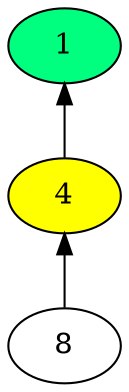 digraph time_source_tree {
  rankdir="BT";
  "4" -> "1";
  "8" -> "4";
  "1" [fillcolor="yellow" style="filled"];
  "4" [fillcolor="yellow" style="filled"];
  "1" [rank="source" fillcolor="#00FF7F" style="filled"];
}
